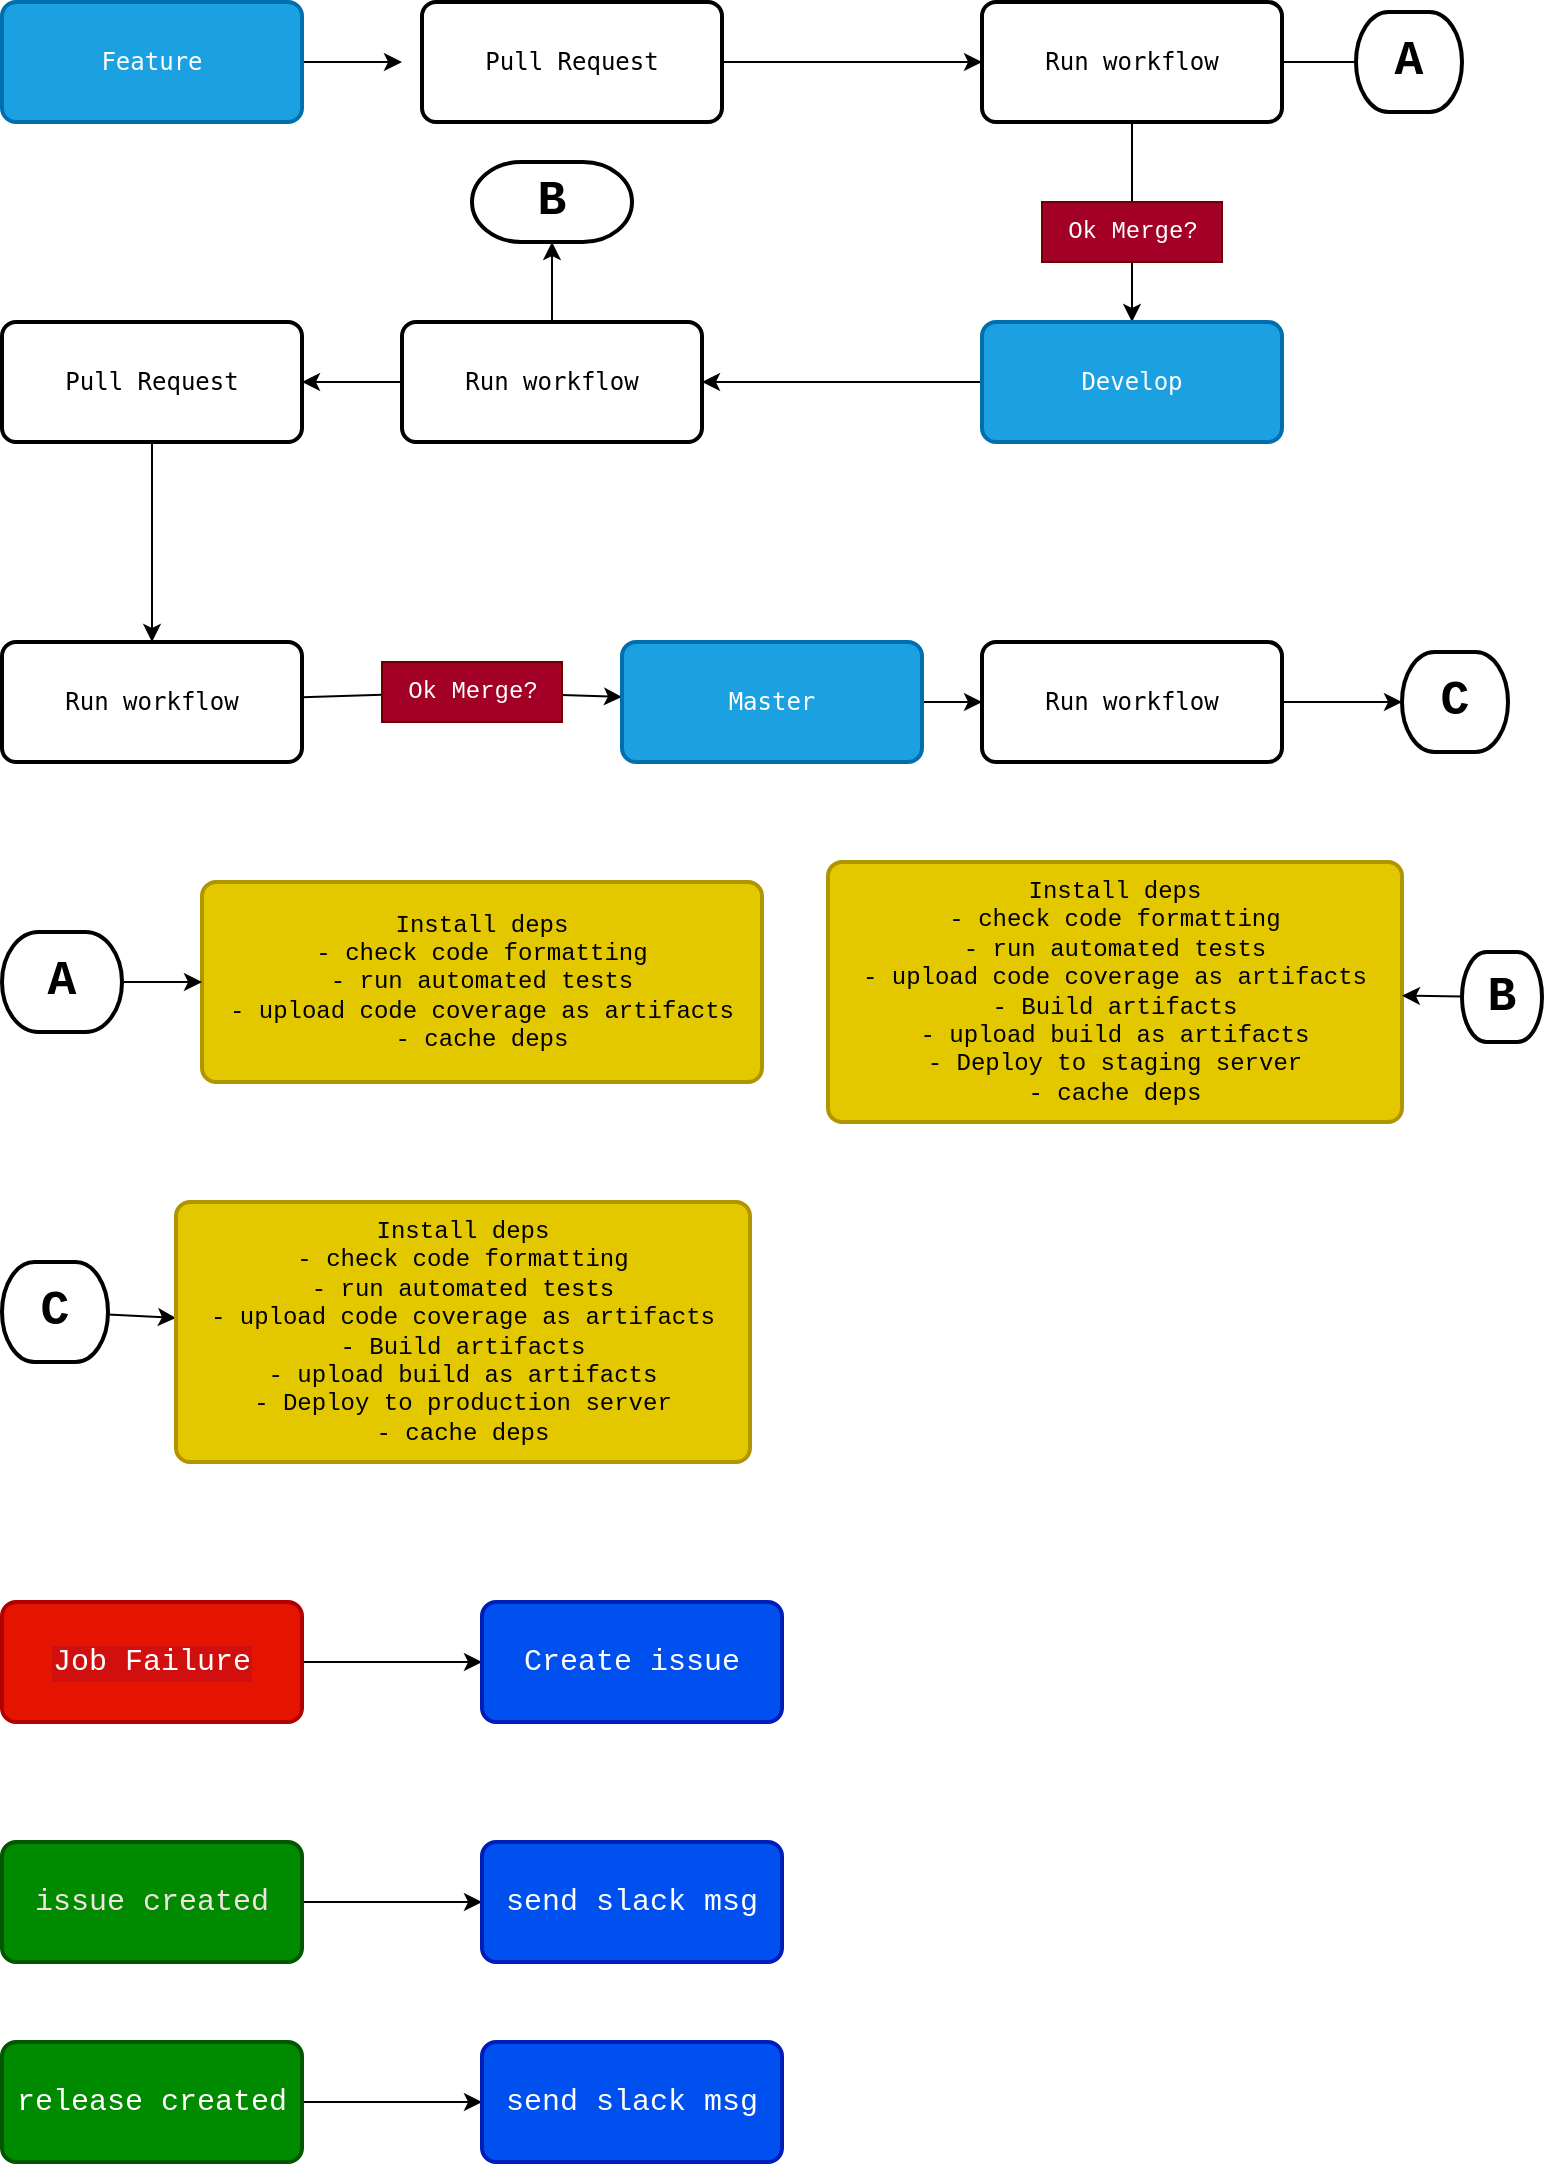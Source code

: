<mxfile>
    <diagram id="uczMsiHZNL6U57S7qEel" name="Page-1">
        <mxGraphModel dx="921" dy="557" grid="1" gridSize="10" guides="1" tooltips="1" connect="1" arrows="1" fold="1" page="1" pageScale="1" pageWidth="827" pageHeight="1169" math="0" shadow="0">
            <root>
                <mxCell id="0"/>
                <mxCell id="1" parent="0"/>
                <mxCell id="7" value="" style="edgeStyle=none;html=1;fontFamily=Courier New;" edge="1" parent="1" source="2">
                    <mxGeometry relative="1" as="geometry">
                        <mxPoint x="240" y="110" as="targetPoint"/>
                    </mxGeometry>
                </mxCell>
                <mxCell id="2" value="&lt;pre&gt;Feature&lt;/pre&gt;" style="rounded=1;whiteSpace=wrap;html=1;absoluteArcSize=1;arcSize=14;strokeWidth=2;fillColor=#1ba1e2;fontColor=#ffffff;strokeColor=#006EAF;" vertex="1" parent="1">
                    <mxGeometry x="40" y="80" width="150" height="60" as="geometry"/>
                </mxCell>
                <mxCell id="11" value="" style="edgeStyle=none;html=1;fontFamily=Courier New;" edge="1" parent="1" source="9" target="10">
                    <mxGeometry relative="1" as="geometry"/>
                </mxCell>
                <mxCell id="9" value="&lt;pre&gt;Pull Request&lt;/pre&gt;" style="rounded=1;whiteSpace=wrap;html=1;absoluteArcSize=1;arcSize=14;strokeWidth=2;" vertex="1" parent="1">
                    <mxGeometry x="250" y="80" width="150" height="60" as="geometry"/>
                </mxCell>
                <mxCell id="13" value="" style="edgeStyle=none;html=1;fontFamily=Courier New;startArrow=none;" edge="1" parent="1" source="14" target="12">
                    <mxGeometry relative="1" as="geometry"/>
                </mxCell>
                <mxCell id="33" value="" style="edgeStyle=none;html=1;fontFamily=Courier New;startArrow=none;" edge="1" parent="1" source="35">
                    <mxGeometry relative="1" as="geometry">
                        <mxPoint x="770" y="110" as="targetPoint"/>
                    </mxGeometry>
                </mxCell>
                <mxCell id="10" value="&lt;pre&gt;Run workflow&lt;/pre&gt;" style="rounded=1;whiteSpace=wrap;html=1;absoluteArcSize=1;arcSize=14;strokeWidth=2;" vertex="1" parent="1">
                    <mxGeometry x="530" y="80" width="150" height="60" as="geometry"/>
                </mxCell>
                <mxCell id="17" value="" style="edgeStyle=none;html=1;fontFamily=Courier New;" edge="1" parent="1" source="12" target="16">
                    <mxGeometry relative="1" as="geometry"/>
                </mxCell>
                <mxCell id="12" value="&lt;pre&gt;Develop&lt;/pre&gt;" style="rounded=1;whiteSpace=wrap;html=1;absoluteArcSize=1;arcSize=14;strokeWidth=2;fillColor=#1ba1e2;fontColor=#ffffff;strokeColor=#006EAF;" vertex="1" parent="1">
                    <mxGeometry x="530" y="240" width="150" height="60" as="geometry"/>
                </mxCell>
                <mxCell id="15" value="" style="edgeStyle=none;html=1;fontFamily=Courier New;endArrow=none;" edge="1" parent="1" source="10" target="14">
                    <mxGeometry relative="1" as="geometry">
                        <mxPoint x="535" y="140" as="sourcePoint"/>
                        <mxPoint x="535" y="240" as="targetPoint"/>
                    </mxGeometry>
                </mxCell>
                <mxCell id="14" value="Ok Merge?" style="text;html=1;align=center;verticalAlign=middle;resizable=0;points=[];autosize=1;strokeColor=#6F0000;fillColor=#a20025;fontFamily=Courier New;fontColor=#ffffff;" vertex="1" parent="1">
                    <mxGeometry x="560" y="180" width="90" height="30" as="geometry"/>
                </mxCell>
                <mxCell id="19" value="" style="edgeStyle=none;html=1;fontFamily=Courier New;" edge="1" parent="1" source="16" target="18">
                    <mxGeometry relative="1" as="geometry"/>
                </mxCell>
                <mxCell id="41" value="" style="edgeStyle=none;html=1;fontFamily=Courier New;" edge="1" parent="1" source="16" target="39">
                    <mxGeometry relative="1" as="geometry"/>
                </mxCell>
                <mxCell id="16" value="&lt;pre&gt;Run workflow&lt;/pre&gt;" style="rounded=1;whiteSpace=wrap;html=1;absoluteArcSize=1;arcSize=14;strokeWidth=2;" vertex="1" parent="1">
                    <mxGeometry x="240" y="240" width="150" height="60" as="geometry"/>
                </mxCell>
                <mxCell id="21" value="" style="edgeStyle=none;html=1;fontFamily=Courier New;" edge="1" parent="1" source="18" target="20">
                    <mxGeometry relative="1" as="geometry"/>
                </mxCell>
                <mxCell id="18" value="&lt;pre&gt;Pull Request&lt;/pre&gt;" style="rounded=1;whiteSpace=wrap;html=1;absoluteArcSize=1;arcSize=14;strokeWidth=2;" vertex="1" parent="1">
                    <mxGeometry x="40" y="240" width="150" height="60" as="geometry"/>
                </mxCell>
                <mxCell id="26" value="" style="edgeStyle=none;html=1;fontFamily=Courier New;startArrow=none;" edge="1" parent="1" source="27" target="23">
                    <mxGeometry relative="1" as="geometry"/>
                </mxCell>
                <mxCell id="20" value="&lt;pre&gt;Run workflow&lt;/pre&gt;" style="rounded=1;whiteSpace=wrap;html=1;absoluteArcSize=1;arcSize=14;strokeWidth=2;" vertex="1" parent="1">
                    <mxGeometry x="40" y="400" width="150" height="60" as="geometry"/>
                </mxCell>
                <mxCell id="30" value="" style="edgeStyle=none;html=1;fontFamily=Courier New;" edge="1" parent="1" source="23" target="29">
                    <mxGeometry relative="1" as="geometry"/>
                </mxCell>
                <mxCell id="23" value="&lt;pre&gt;Master&lt;/pre&gt;" style="rounded=1;whiteSpace=wrap;html=1;absoluteArcSize=1;arcSize=14;strokeWidth=2;fillColor=#1ba1e2;fontColor=#ffffff;strokeColor=#006EAF;" vertex="1" parent="1">
                    <mxGeometry x="350" y="400" width="150" height="60" as="geometry"/>
                </mxCell>
                <mxCell id="28" value="" style="edgeStyle=none;html=1;fontFamily=Courier New;endArrow=none;" edge="1" parent="1" source="20" target="27">
                    <mxGeometry relative="1" as="geometry">
                        <mxPoint x="190" y="430" as="sourcePoint"/>
                        <mxPoint x="360" y="430" as="targetPoint"/>
                    </mxGeometry>
                </mxCell>
                <mxCell id="27" value="Ok Merge?" style="text;html=1;align=center;verticalAlign=middle;resizable=0;points=[];autosize=1;strokeColor=#6F0000;fillColor=#a20025;fontFamily=Courier New;fontColor=#ffffff;" vertex="1" parent="1">
                    <mxGeometry x="230" y="410" width="90" height="30" as="geometry"/>
                </mxCell>
                <mxCell id="47" value="" style="edgeStyle=none;html=1;fontFamily=Courier New;" edge="1" parent="1" source="29" target="46">
                    <mxGeometry relative="1" as="geometry"/>
                </mxCell>
                <mxCell id="29" value="&lt;pre&gt;Run workflow&lt;/pre&gt;" style="rounded=1;whiteSpace=wrap;html=1;absoluteArcSize=1;arcSize=14;strokeWidth=2;" vertex="1" parent="1">
                    <mxGeometry x="530" y="400" width="150" height="60" as="geometry"/>
                </mxCell>
                <mxCell id="34" value="Install deps&lt;br&gt;- check code formatting&lt;br&gt;- run automated tests&lt;br&gt;- upload code coverage as artifacts&lt;br&gt;- cache deps" style="rounded=1;whiteSpace=wrap;html=1;absoluteArcSize=1;arcSize=14;strokeWidth=2;fontFamily=Courier New;fillColor=#e3c800;fontColor=#000000;strokeColor=#B09500;" vertex="1" parent="1">
                    <mxGeometry x="140" y="520" width="280" height="100" as="geometry"/>
                </mxCell>
                <mxCell id="37" value="" style="edgeStyle=none;html=1;fontFamily=Courier New;" edge="1" parent="1" source="36" target="34">
                    <mxGeometry relative="1" as="geometry"/>
                </mxCell>
                <mxCell id="36" value="&lt;h1&gt;A&lt;/h1&gt;" style="strokeWidth=2;html=1;shape=mxgraph.flowchart.terminator;whiteSpace=wrap;fontFamily=Courier New;" vertex="1" parent="1">
                    <mxGeometry x="40" y="545" width="60" height="50" as="geometry"/>
                </mxCell>
                <mxCell id="38" value="Install deps&lt;br&gt;- check code formatting&lt;br&gt;- run automated tests&lt;br&gt;- upload code coverage as artifacts&lt;br&gt;- Build artifacts&lt;br&gt;- upload build as artifacts&lt;br&gt;- Deploy to staging server&lt;br&gt;- cache deps" style="rounded=1;whiteSpace=wrap;html=1;absoluteArcSize=1;arcSize=14;strokeWidth=2;fontFamily=Courier New;fillColor=#e3c800;fontColor=#000000;strokeColor=#B09500;" vertex="1" parent="1">
                    <mxGeometry x="453" y="510" width="287" height="130" as="geometry"/>
                </mxCell>
                <mxCell id="39" value="&lt;h1&gt;B&lt;/h1&gt;" style="strokeWidth=2;html=1;shape=mxgraph.flowchart.terminator;whiteSpace=wrap;fontFamily=Courier New;" vertex="1" parent="1">
                    <mxGeometry x="275" y="160" width="80" height="40" as="geometry"/>
                </mxCell>
                <mxCell id="42" value="" style="edgeStyle=none;html=1;fontFamily=Courier New;endArrow=none;" edge="1" parent="1" source="10" target="35">
                    <mxGeometry relative="1" as="geometry">
                        <mxPoint x="680" y="110" as="sourcePoint"/>
                        <mxPoint x="770" y="110" as="targetPoint"/>
                    </mxGeometry>
                </mxCell>
                <mxCell id="35" value="&lt;h1&gt;A&lt;/h1&gt;" style="strokeWidth=2;html=1;shape=mxgraph.flowchart.terminator;whiteSpace=wrap;fontFamily=Courier New;" vertex="1" parent="1">
                    <mxGeometry x="717" y="85" width="53" height="50" as="geometry"/>
                </mxCell>
                <mxCell id="45" value="" style="edgeStyle=none;html=1;fontFamily=Courier New;" edge="1" parent="1" source="43" target="38">
                    <mxGeometry relative="1" as="geometry"/>
                </mxCell>
                <mxCell id="43" value="&lt;h1&gt;B&lt;/h1&gt;" style="strokeWidth=2;html=1;shape=mxgraph.flowchart.terminator;whiteSpace=wrap;fontFamily=Courier New;" vertex="1" parent="1">
                    <mxGeometry x="770" y="555" width="40" height="45" as="geometry"/>
                </mxCell>
                <mxCell id="46" value="&lt;h1&gt;C&lt;/h1&gt;" style="strokeWidth=2;html=1;shape=mxgraph.flowchart.terminator;whiteSpace=wrap;fontFamily=Courier New;" vertex="1" parent="1">
                    <mxGeometry x="740" y="405" width="53" height="50" as="geometry"/>
                </mxCell>
                <mxCell id="50" value="" style="edgeStyle=none;html=1;fontFamily=Courier New;" edge="1" parent="1" source="48" target="49">
                    <mxGeometry relative="1" as="geometry"/>
                </mxCell>
                <mxCell id="48" value="&lt;h1&gt;C&lt;/h1&gt;" style="strokeWidth=2;html=1;shape=mxgraph.flowchart.terminator;whiteSpace=wrap;fontFamily=Courier New;" vertex="1" parent="1">
                    <mxGeometry x="40" y="710" width="53" height="50" as="geometry"/>
                </mxCell>
                <mxCell id="49" value="Install deps&lt;br&gt;- check code formatting&lt;br&gt;- run automated tests&lt;br&gt;- upload code coverage as artifacts&lt;br&gt;- Build artifacts&lt;br&gt;- upload build as artifacts&lt;br&gt;- Deploy to production server&lt;br&gt;- cache deps" style="rounded=1;whiteSpace=wrap;html=1;absoluteArcSize=1;arcSize=14;strokeWidth=2;fontFamily=Courier New;fillColor=#e3c800;fontColor=#000000;strokeColor=#B09500;" vertex="1" parent="1">
                    <mxGeometry x="127" y="680" width="287" height="130" as="geometry"/>
                </mxCell>
                <mxCell id="57" value="" style="edgeStyle=none;html=1;fontFamily=Courier New;fontSize=15;fontColor=default;" edge="1" parent="1" source="51" target="52">
                    <mxGeometry relative="1" as="geometry"/>
                </mxCell>
                <mxCell id="51" value="&lt;span style=&quot;font-size: 15px;&quot;&gt;Job Failure&lt;/span&gt;" style="rounded=1;whiteSpace=wrap;html=1;absoluteArcSize=1;arcSize=14;strokeWidth=2;labelBackgroundColor=#d20f0f;fontFamily=Courier New;fontSize=15;fontColor=#ffffff;fillColor=#e51400;strokeColor=#B20000;" vertex="1" parent="1">
                    <mxGeometry x="40" y="880" width="150" height="60" as="geometry"/>
                </mxCell>
                <mxCell id="52" value="Create issue" style="rounded=1;whiteSpace=wrap;html=1;absoluteArcSize=1;arcSize=14;strokeWidth=2;labelBackgroundColor=none;fontFamily=Courier New;fillColor=#0050ef;fontColor=#ffffff;fontSize=15;strokeColor=#001DBC;" vertex="1" parent="1">
                    <mxGeometry x="280" y="880" width="150" height="60" as="geometry"/>
                </mxCell>
                <mxCell id="58" value="" style="edgeStyle=none;html=1;fontFamily=Courier New;fontSize=15;fontColor=#f2e3e3;" edge="1" parent="1" source="53" target="54">
                    <mxGeometry relative="1" as="geometry"/>
                </mxCell>
                <mxCell id="53" value="&lt;span style=&quot;font-size: 15px;&quot;&gt;&lt;font color=&quot;#f2e3e3&quot; style=&quot;font-size: 15px;&quot;&gt;issue created&lt;/font&gt;&lt;/span&gt;" style="rounded=1;whiteSpace=wrap;html=1;absoluteArcSize=1;arcSize=14;strokeWidth=2;labelBackgroundColor=none;fontFamily=Courier New;fillColor=#008a00;fontColor=#ffffff;strokeColor=#005700;fontSize=15;" vertex="1" parent="1">
                    <mxGeometry x="40" y="1000" width="150" height="60" as="geometry"/>
                </mxCell>
                <mxCell id="54" value="send slack msg" style="rounded=1;whiteSpace=wrap;html=1;absoluteArcSize=1;arcSize=14;strokeWidth=2;labelBackgroundColor=none;fontFamily=Courier New;fontSize=15;fillColor=#0050ef;fontColor=#ffffff;strokeColor=#001DBC;" vertex="1" parent="1">
                    <mxGeometry x="280" y="1000" width="150" height="60" as="geometry"/>
                </mxCell>
                <mxCell id="59" value="" style="edgeStyle=none;html=1;fontFamily=Courier New;fontSize=15;fontColor=#f2e3e3;" edge="1" parent="1" source="55" target="56">
                    <mxGeometry relative="1" as="geometry"/>
                </mxCell>
                <mxCell id="55" value="release created" style="rounded=1;whiteSpace=wrap;html=1;absoluteArcSize=1;arcSize=14;strokeWidth=2;labelBackgroundColor=none;fontFamily=Courier New;fillColor=#008a00;fontColor=#ffffff;strokeColor=#005700;fontSize=15;" vertex="1" parent="1">
                    <mxGeometry x="40" y="1100" width="150" height="60" as="geometry"/>
                </mxCell>
                <mxCell id="56" value="send slack msg" style="rounded=1;whiteSpace=wrap;html=1;absoluteArcSize=1;arcSize=14;strokeWidth=2;labelBackgroundColor=none;fontFamily=Courier New;fontSize=15;fillColor=#0050ef;fontColor=#ffffff;strokeColor=#001DBC;" vertex="1" parent="1">
                    <mxGeometry x="280" y="1100" width="150" height="60" as="geometry"/>
                </mxCell>
            </root>
        </mxGraphModel>
    </diagram>
</mxfile>